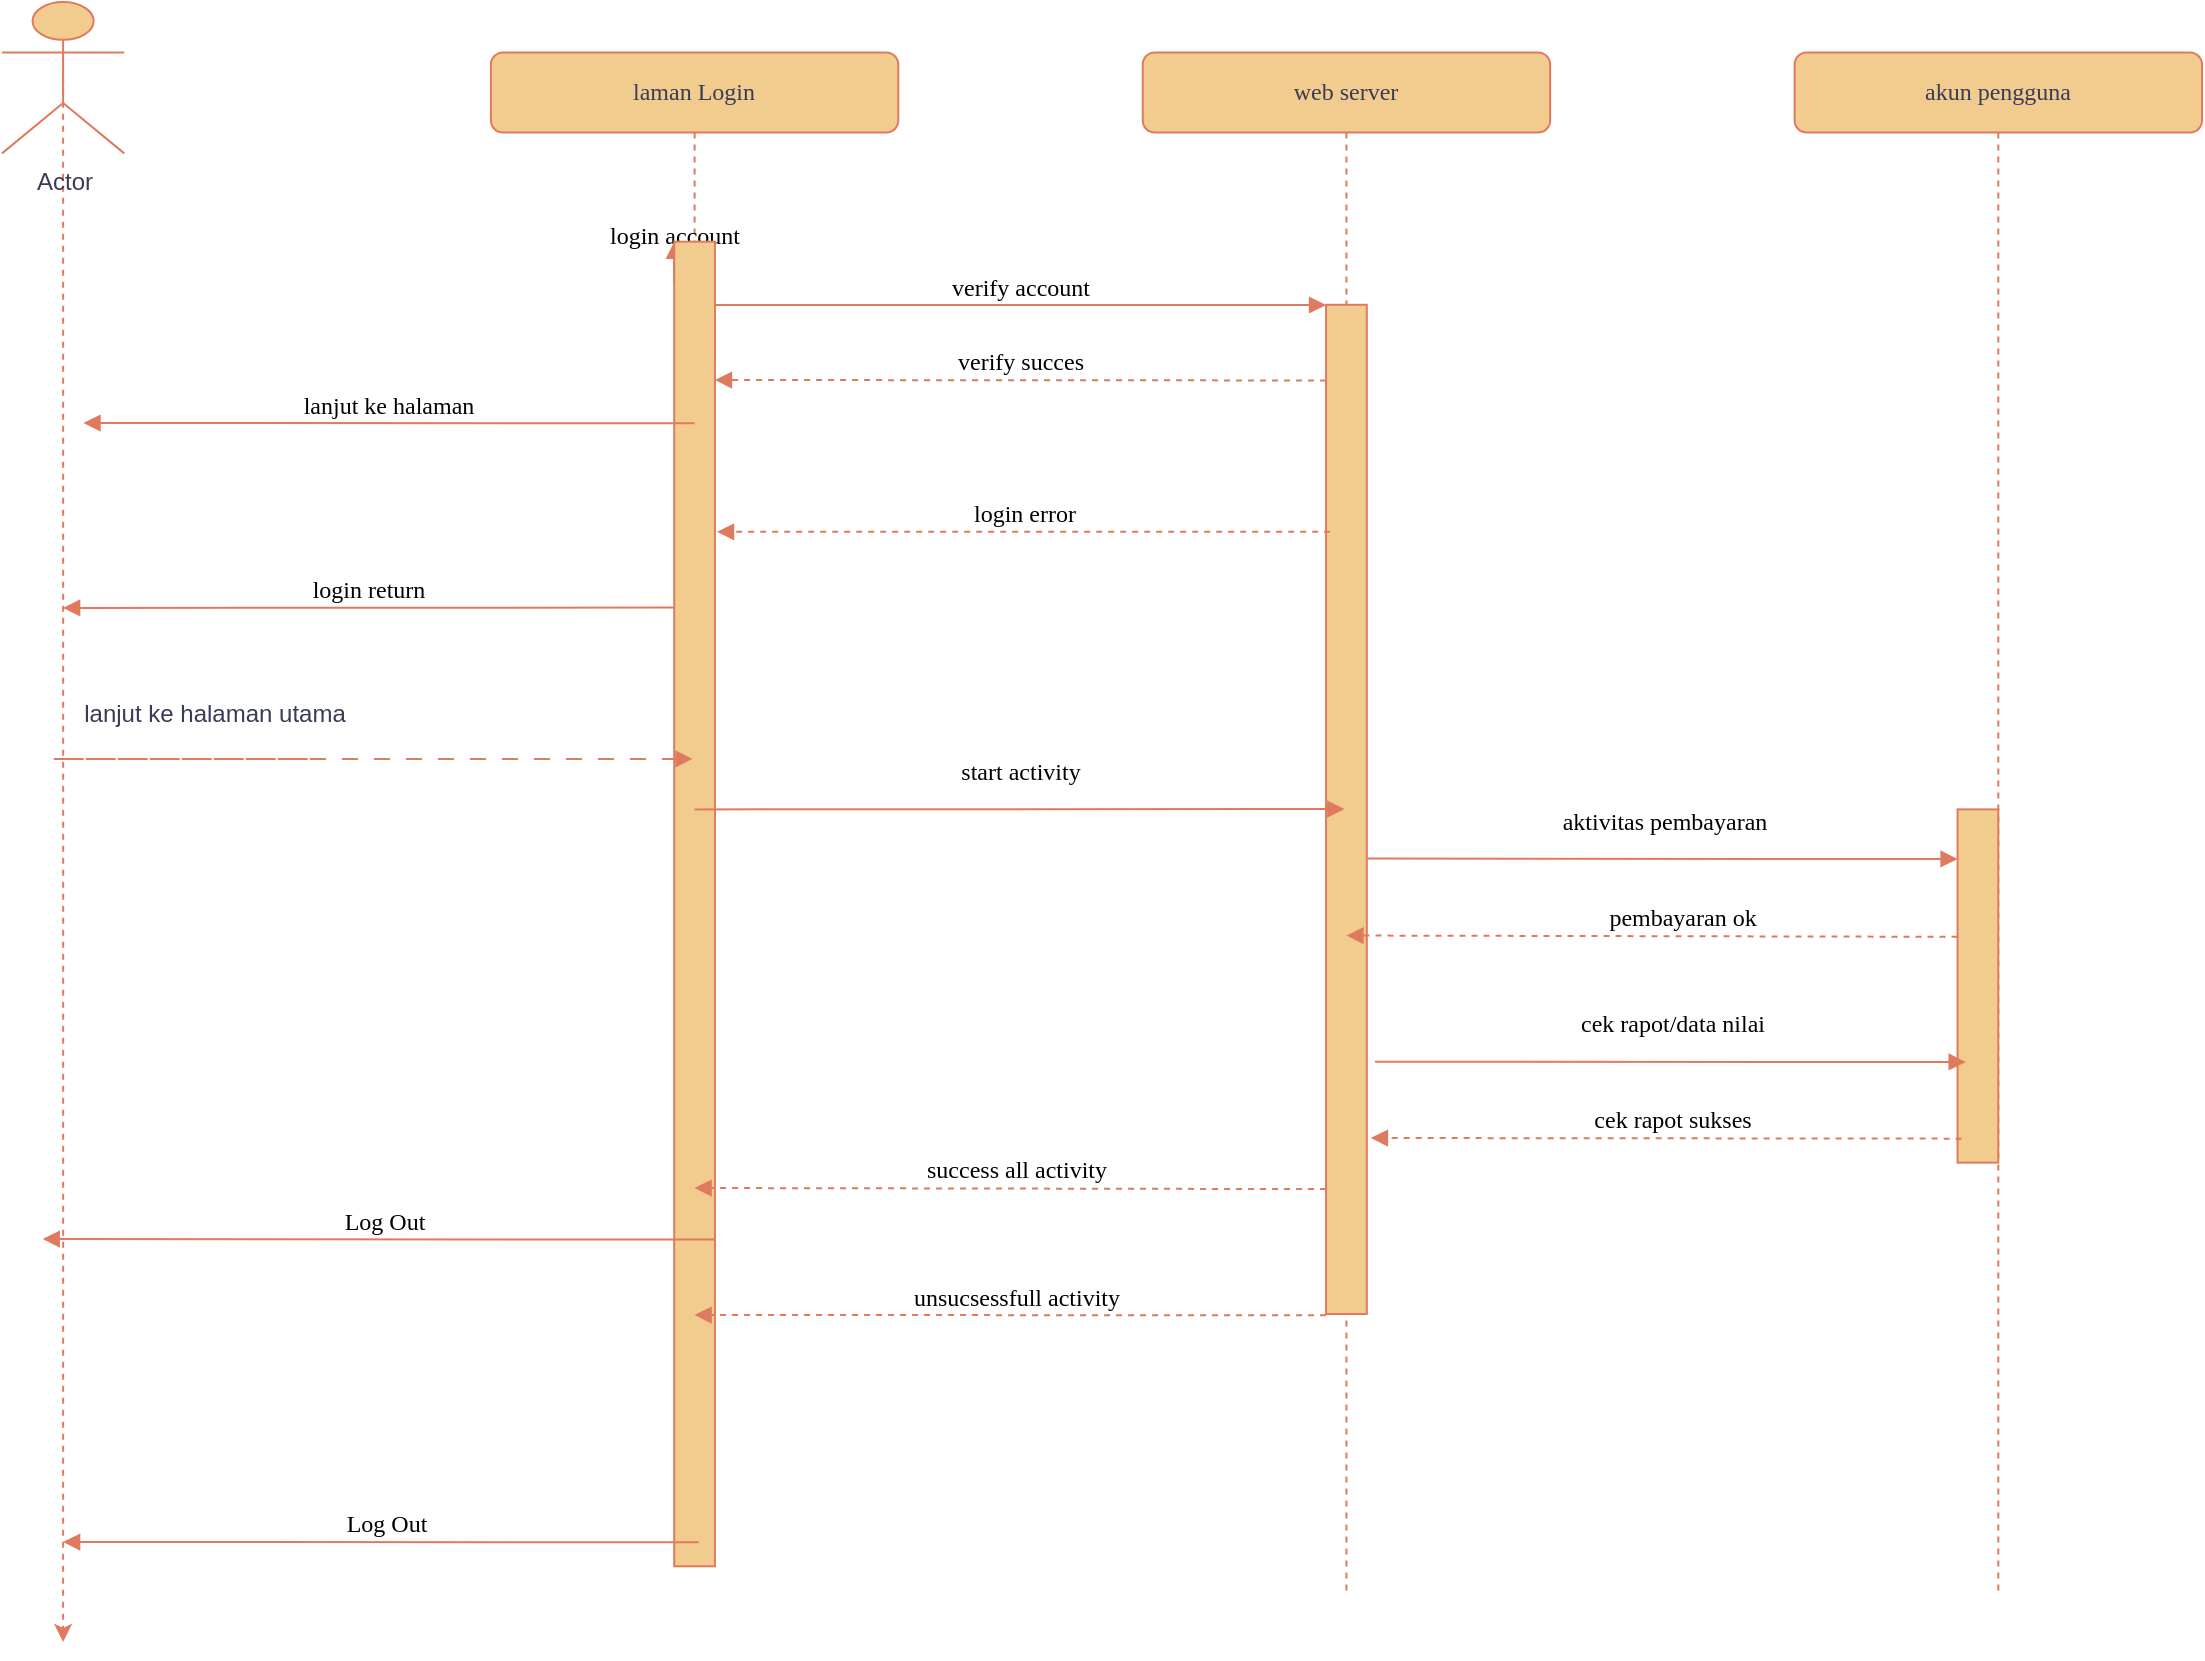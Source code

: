 <mxfile version="22.0.8" type="device">
  <diagram name="Page-1" id="13e1069c-82ec-6db2-03f1-153e76fe0fe0">
    <mxGraphModel dx="1434" dy="833" grid="1" gridSize="10" guides="1" tooltips="1" connect="1" arrows="1" fold="1" page="1" pageScale="1" pageWidth="1100" pageHeight="850" background="none" math="0" shadow="0">
      <root>
        <mxCell id="0" />
        <mxCell id="1" parent="0" />
        <mxCell id="x15IBgHlYIMPsUGKCPxe-28" value="" style="group;labelBackgroundColor=none;fontColor=#393C56;" vertex="1" connectable="0" parent="1">
          <mxGeometry y="20" width="1100" height="820" as="geometry" />
        </mxCell>
        <mxCell id="7baba1c4bc27f4b0-2" value="web server" style="shape=umlLifeline;perimeter=lifelinePerimeter;whiteSpace=wrap;html=1;container=1;collapsible=0;recursiveResize=0;outlineConnect=0;rounded=1;shadow=0;comic=0;labelBackgroundColor=none;strokeWidth=1;fontFamily=Verdana;fontSize=12;align=center;fillColor=#F2CC8F;strokeColor=#E07A5F;fontColor=#393C56;" parent="x15IBgHlYIMPsUGKCPxe-28" vertex="1">
          <mxGeometry x="570.37" y="25.231" width="203.704" height="769.538" as="geometry" />
        </mxCell>
        <mxCell id="7baba1c4bc27f4b0-10" value="" style="html=1;points=[];perimeter=orthogonalPerimeter;rounded=0;shadow=0;comic=0;labelBackgroundColor=none;strokeWidth=1;fontFamily=Verdana;fontSize=12;align=center;fillColor=#F2CC8F;strokeColor=#E07A5F;fontColor=#393C56;" parent="7baba1c4bc27f4b0-2" vertex="1">
          <mxGeometry x="91.667" y="126.154" width="20.37" height="504.615" as="geometry" />
        </mxCell>
        <mxCell id="x15IBgHlYIMPsUGKCPxe-5" value="verify succes" style="html=1;verticalAlign=bottom;endArrow=block;entryX=0;entryY=0;labelBackgroundColor=none;fontFamily=Verdana;fontSize=12;edgeStyle=elbowEdgeStyle;elbow=vertical;dashed=1;strokeColor=#E07A5F;fontColor=default;" edge="1" parent="7baba1c4bc27f4b0-2">
          <mxGeometry relative="1" as="geometry">
            <mxPoint x="91.667" y="164.0" as="sourcePoint" />
            <mxPoint x="-213.889" y="164.0" as="targetPoint" />
          </mxGeometry>
        </mxCell>
        <mxCell id="x15IBgHlYIMPsUGKCPxe-8" value="login error" style="html=1;verticalAlign=bottom;endArrow=block;labelBackgroundColor=none;fontFamily=Verdana;fontSize=12;edgeStyle=elbowEdgeStyle;elbow=vertical;dashed=1;strokeColor=#E07A5F;fontColor=default;" edge="1" parent="7baba1c4bc27f4b0-2">
          <mxGeometry relative="1" as="geometry">
            <mxPoint x="93.704" y="239.692" as="sourcePoint" />
            <mxPoint x="-212.87" y="239.692" as="targetPoint" />
            <Array as="points">
              <mxPoint x="93.704" y="239.692" />
            </Array>
          </mxGeometry>
        </mxCell>
        <mxCell id="7baba1c4bc27f4b0-3" value="akun pengguna" style="shape=umlLifeline;perimeter=lifelinePerimeter;whiteSpace=wrap;html=1;container=1;collapsible=0;recursiveResize=0;outlineConnect=0;rounded=1;shadow=0;comic=0;labelBackgroundColor=none;strokeWidth=1;fontFamily=Verdana;fontSize=12;align=center;fillColor=#F2CC8F;strokeColor=#E07A5F;fontColor=#393C56;" parent="x15IBgHlYIMPsUGKCPxe-28" vertex="1">
          <mxGeometry x="896.296" y="25.231" width="203.704" height="769.538" as="geometry" />
        </mxCell>
        <mxCell id="7baba1c4bc27f4b0-13" value="" style="html=1;points=[];perimeter=orthogonalPerimeter;rounded=0;shadow=0;comic=0;labelBackgroundColor=none;strokeWidth=1;fontFamily=Verdana;fontSize=12;align=center;fillColor=#F2CC8F;strokeColor=#E07A5F;fontColor=#393C56;" parent="7baba1c4bc27f4b0-3" vertex="1">
          <mxGeometry x="81.481" y="378.462" width="20.37" height="176.615" as="geometry" />
        </mxCell>
        <mxCell id="x15IBgHlYIMPsUGKCPxe-15" value="aktivitas pembayaran" style="html=1;verticalAlign=bottom;endArrow=block;labelBackgroundColor=none;fontFamily=Verdana;fontSize=12;edgeStyle=elbowEdgeStyle;elbow=vertical;strokeColor=#E07A5F;fontColor=default;" edge="1" parent="7baba1c4bc27f4b0-3">
          <mxGeometry x="0.003" y="10" relative="1" as="geometry">
            <mxPoint x="-213.889" y="403.062" as="sourcePoint" />
            <mxPoint x="81.481" y="403.692" as="targetPoint" />
            <mxPoint as="offset" />
          </mxGeometry>
        </mxCell>
        <mxCell id="x15IBgHlYIMPsUGKCPxe-17" value="pembayaran ok" style="html=1;verticalAlign=bottom;endArrow=block;labelBackgroundColor=none;fontFamily=Verdana;fontSize=12;edgeStyle=elbowEdgeStyle;elbow=vertical;dashed=1;strokeColor=#E07A5F;fontColor=default;" edge="1" parent="7baba1c4bc27f4b0-3" target="7baba1c4bc27f4b0-2">
          <mxGeometry x="-0.1" relative="1" as="geometry">
            <mxPoint x="81.481" y="442.169" as="sourcePoint" />
            <mxPoint x="-183.333" y="441.538" as="targetPoint" />
            <mxPoint as="offset" />
            <Array as="points">
              <mxPoint x="112.037" y="441.538" />
            </Array>
          </mxGeometry>
        </mxCell>
        <mxCell id="7baba1c4bc27f4b0-8" value="laman Login" style="shape=umlLifeline;perimeter=lifelinePerimeter;whiteSpace=wrap;html=1;container=1;collapsible=0;recursiveResize=0;outlineConnect=0;rounded=1;shadow=0;comic=0;labelBackgroundColor=none;strokeWidth=1;fontFamily=Verdana;fontSize=12;align=center;fillColor=#F2CC8F;strokeColor=#E07A5F;fontColor=#393C56;" parent="x15IBgHlYIMPsUGKCPxe-28" vertex="1">
          <mxGeometry x="244.444" y="25.231" width="203.704" height="756.923" as="geometry" />
        </mxCell>
        <mxCell id="x15IBgHlYIMPsUGKCPxe-4" value="login account" style="html=1;verticalAlign=bottom;endArrow=block;entryX=0;entryY=0;labelBackgroundColor=none;fontFamily=Verdana;fontSize=12;edgeStyle=elbowEdgeStyle;elbow=vertical;strokeColor=#E07A5F;fontColor=default;" edge="1" parent="7baba1c4bc27f4b0-8" source="7baba1c4bc27f4b0-9">
          <mxGeometry relative="1" as="geometry">
            <mxPoint x="-213.889" y="100.923" as="sourcePoint" />
            <mxPoint x="91.667" y="100.923" as="targetPoint" />
          </mxGeometry>
        </mxCell>
        <mxCell id="x15IBgHlYIMPsUGKCPxe-11" value="" style="html=1;verticalAlign=bottom;endArrow=block;entryX=0;entryY=0;labelBackgroundColor=none;fontFamily=Verdana;fontSize=12;edgeStyle=elbowEdgeStyle;elbow=vertical;strokeColor=#E07A5F;fontColor=default;" edge="1" parent="7baba1c4bc27f4b0-8" target="7baba1c4bc27f4b0-9">
          <mxGeometry relative="1" as="geometry">
            <mxPoint x="112.037" y="151.385" as="sourcePoint" />
            <mxPoint x="417.593" y="151.385" as="targetPoint" />
          </mxGeometry>
        </mxCell>
        <mxCell id="7baba1c4bc27f4b0-9" value="" style="html=1;points=[];perimeter=orthogonalPerimeter;rounded=0;shadow=0;comic=0;labelBackgroundColor=none;strokeWidth=1;fontFamily=Verdana;fontSize=12;align=center;fillColor=#F2CC8F;strokeColor=#E07A5F;fontColor=#393C56;" parent="7baba1c4bc27f4b0-8" vertex="1">
          <mxGeometry x="91.667" y="94.615" width="20.37" height="662.308" as="geometry" />
        </mxCell>
        <mxCell id="x15IBgHlYIMPsUGKCPxe-13" value="lanjut ke halaman" style="html=1;verticalAlign=bottom;endArrow=block;entryX=0;entryY=0;labelBackgroundColor=none;fontFamily=Verdana;fontSize=12;edgeStyle=elbowEdgeStyle;elbow=vertical;strokeColor=#E07A5F;fontColor=default;" edge="1" parent="7baba1c4bc27f4b0-8">
          <mxGeometry relative="1" as="geometry">
            <mxPoint x="101.852" y="185.446" as="sourcePoint" />
            <mxPoint x="-203.704" y="185.446" as="targetPoint" />
          </mxGeometry>
        </mxCell>
        <mxCell id="x15IBgHlYIMPsUGKCPxe-7" value="lanjut ke halaman utama" style="text;html=1;align=center;verticalAlign=middle;resizable=0;points=[];autosize=1;strokeColor=none;fillColor=none;labelBackgroundColor=none;fontColor=#393C56;" vertex="1" parent="7baba1c4bc27f4b0-8">
          <mxGeometry x="-213.889" y="315.385" width="150" height="30" as="geometry" />
        </mxCell>
        <mxCell id="x15IBgHlYIMPsUGKCPxe-21" value="Log Out" style="html=1;verticalAlign=bottom;endArrow=block;labelBackgroundColor=none;fontFamily=Verdana;fontSize=12;edgeStyle=elbowEdgeStyle;elbow=vertical;strokeColor=#E07A5F;fontColor=default;" edge="1" parent="7baba1c4bc27f4b0-8">
          <mxGeometry x="-0.017" relative="1" as="geometry">
            <mxPoint x="112.037" y="593.554" as="sourcePoint" />
            <mxPoint x="-224.074" y="592.923" as="targetPoint" />
            <mxPoint as="offset" />
          </mxGeometry>
        </mxCell>
        <mxCell id="7baba1c4bc27f4b0-17" value="" style="html=1;verticalAlign=bottom;endArrow=block;labelBackgroundColor=none;fontFamily=Verdana;fontSize=12;edgeStyle=elbowEdgeStyle;elbow=vertical;dashed=1;dashPattern=8 8;strokeColor=#E07A5F;fontColor=default;" parent="x15IBgHlYIMPsUGKCPxe-28" edge="1">
          <mxGeometry x="-0.002" relative="1" as="geometry">
            <mxPoint x="152.778" y="378.462" as="sourcePoint" />
            <Array as="points">
              <mxPoint x="20.37" y="378.462" />
            </Array>
            <mxPoint x="345.278" y="378.462" as="targetPoint" />
            <mxPoint as="offset" />
          </mxGeometry>
        </mxCell>
        <mxCell id="7baba1c4bc27f4b0-11" value="verify account" style="html=1;verticalAlign=bottom;endArrow=block;entryX=0;entryY=0;labelBackgroundColor=none;fontFamily=Verdana;fontSize=12;edgeStyle=elbowEdgeStyle;elbow=vertical;strokeColor=#E07A5F;fontColor=default;" parent="x15IBgHlYIMPsUGKCPxe-28" source="7baba1c4bc27f4b0-9" target="7baba1c4bc27f4b0-10" edge="1">
          <mxGeometry relative="1" as="geometry">
            <mxPoint x="366.667" y="214.462" as="sourcePoint" />
          </mxGeometry>
        </mxCell>
        <mxCell id="x15IBgHlYIMPsUGKCPxe-3" style="edgeStyle=orthogonalEdgeStyle;rounded=0;orthogonalLoop=1;jettySize=auto;html=1;exitX=0.5;exitY=0.5;exitDx=0;exitDy=0;exitPerimeter=0;dashed=1;labelBackgroundColor=none;strokeColor=#E07A5F;fontColor=default;" edge="1" parent="x15IBgHlYIMPsUGKCPxe-28" source="x15IBgHlYIMPsUGKCPxe-1">
          <mxGeometry relative="1" as="geometry">
            <mxPoint x="30.556" y="820.0" as="targetPoint" />
          </mxGeometry>
        </mxCell>
        <mxCell id="x15IBgHlYIMPsUGKCPxe-1" value="Actor" style="shape=umlActor;verticalLabelPosition=bottom;verticalAlign=top;html=1;outlineConnect=0;labelBackgroundColor=none;fillColor=#F2CC8F;strokeColor=#E07A5F;fontColor=#393C56;" vertex="1" parent="x15IBgHlYIMPsUGKCPxe-28">
          <mxGeometry width="61.111" height="75.692" as="geometry" />
        </mxCell>
        <mxCell id="x15IBgHlYIMPsUGKCPxe-9" value="login return" style="html=1;verticalAlign=bottom;endArrow=block;entryX=0;entryY=0;labelBackgroundColor=none;fontFamily=Verdana;fontSize=12;edgeStyle=elbowEdgeStyle;elbow=vertical;strokeColor=#E07A5F;fontColor=default;" edge="1" parent="x15IBgHlYIMPsUGKCPxe-28">
          <mxGeometry relative="1" as="geometry">
            <mxPoint x="336.111" y="302.769" as="sourcePoint" />
            <mxPoint x="30.556" y="302.769" as="targetPoint" />
          </mxGeometry>
        </mxCell>
        <mxCell id="x15IBgHlYIMPsUGKCPxe-14" value="start activity" style="html=1;verticalAlign=bottom;endArrow=block;labelBackgroundColor=none;fontFamily=Verdana;fontSize=12;edgeStyle=elbowEdgeStyle;elbow=vertical;strokeColor=#E07A5F;fontColor=default;" edge="1" parent="x15IBgHlYIMPsUGKCPxe-28">
          <mxGeometry x="0.003" y="10" relative="1" as="geometry">
            <mxPoint x="346.296" y="403.692" as="sourcePoint" />
            <mxPoint x="671.204" y="403.692" as="targetPoint" />
            <mxPoint as="offset" />
          </mxGeometry>
        </mxCell>
        <mxCell id="x15IBgHlYIMPsUGKCPxe-18" value="cek rapot/data nilai" style="html=1;verticalAlign=bottom;endArrow=block;labelBackgroundColor=none;fontFamily=Verdana;fontSize=12;edgeStyle=elbowEdgeStyle;elbow=vertical;strokeColor=#E07A5F;fontColor=default;" edge="1" parent="x15IBgHlYIMPsUGKCPxe-28">
          <mxGeometry x="0.003" y="10" relative="1" as="geometry">
            <mxPoint x="686.481" y="529.846" as="sourcePoint" />
            <mxPoint x="981.852" y="530.477" as="targetPoint" />
            <mxPoint as="offset" />
          </mxGeometry>
        </mxCell>
        <mxCell id="x15IBgHlYIMPsUGKCPxe-19" value="cek rapot sukses" style="html=1;verticalAlign=bottom;endArrow=block;labelBackgroundColor=none;fontFamily=Verdana;fontSize=12;edgeStyle=elbowEdgeStyle;elbow=vertical;dashed=1;strokeColor=#E07A5F;fontColor=default;" edge="1" parent="x15IBgHlYIMPsUGKCPxe-28">
          <mxGeometry x="-0.017" relative="1" as="geometry">
            <mxPoint x="979.815" y="568.323" as="sourcePoint" />
            <mxPoint x="684.444" y="567.692" as="targetPoint" />
            <mxPoint as="offset" />
          </mxGeometry>
        </mxCell>
        <mxCell id="x15IBgHlYIMPsUGKCPxe-20" value="success all activity" style="html=1;verticalAlign=bottom;endArrow=block;labelBackgroundColor=none;fontFamily=Verdana;fontSize=12;edgeStyle=elbowEdgeStyle;elbow=vertical;dashed=1;strokeColor=#E07A5F;fontColor=default;" edge="1" parent="x15IBgHlYIMPsUGKCPxe-28">
          <mxGeometry x="-0.017" relative="1" as="geometry">
            <mxPoint x="662.037" y="593.554" as="sourcePoint" />
            <mxPoint x="346.296" y="592.923" as="targetPoint" />
            <mxPoint as="offset" />
          </mxGeometry>
        </mxCell>
        <mxCell id="x15IBgHlYIMPsUGKCPxe-22" value="unsucsessfull activity" style="html=1;verticalAlign=bottom;endArrow=block;labelBackgroundColor=none;fontFamily=Verdana;fontSize=12;edgeStyle=elbowEdgeStyle;elbow=vertical;dashed=1;strokeColor=#E07A5F;fontColor=default;" edge="1" parent="x15IBgHlYIMPsUGKCPxe-28">
          <mxGeometry x="-0.017" relative="1" as="geometry">
            <mxPoint x="662.037" y="656.631" as="sourcePoint" />
            <mxPoint x="346.296" y="656.0" as="targetPoint" />
            <mxPoint as="offset" />
          </mxGeometry>
        </mxCell>
        <mxCell id="x15IBgHlYIMPsUGKCPxe-23" value="Log Out" style="html=1;verticalAlign=bottom;endArrow=block;labelBackgroundColor=none;fontFamily=Verdana;fontSize=12;edgeStyle=elbowEdgeStyle;elbow=vertical;strokeColor=#E07A5F;fontColor=default;" edge="1" parent="x15IBgHlYIMPsUGKCPxe-28">
          <mxGeometry x="-0.017" relative="1" as="geometry">
            <mxPoint x="348.333" y="770.169" as="sourcePoint" />
            <mxPoint x="30.556" y="769.538" as="targetPoint" />
            <mxPoint as="offset" />
          </mxGeometry>
        </mxCell>
      </root>
    </mxGraphModel>
  </diagram>
</mxfile>
